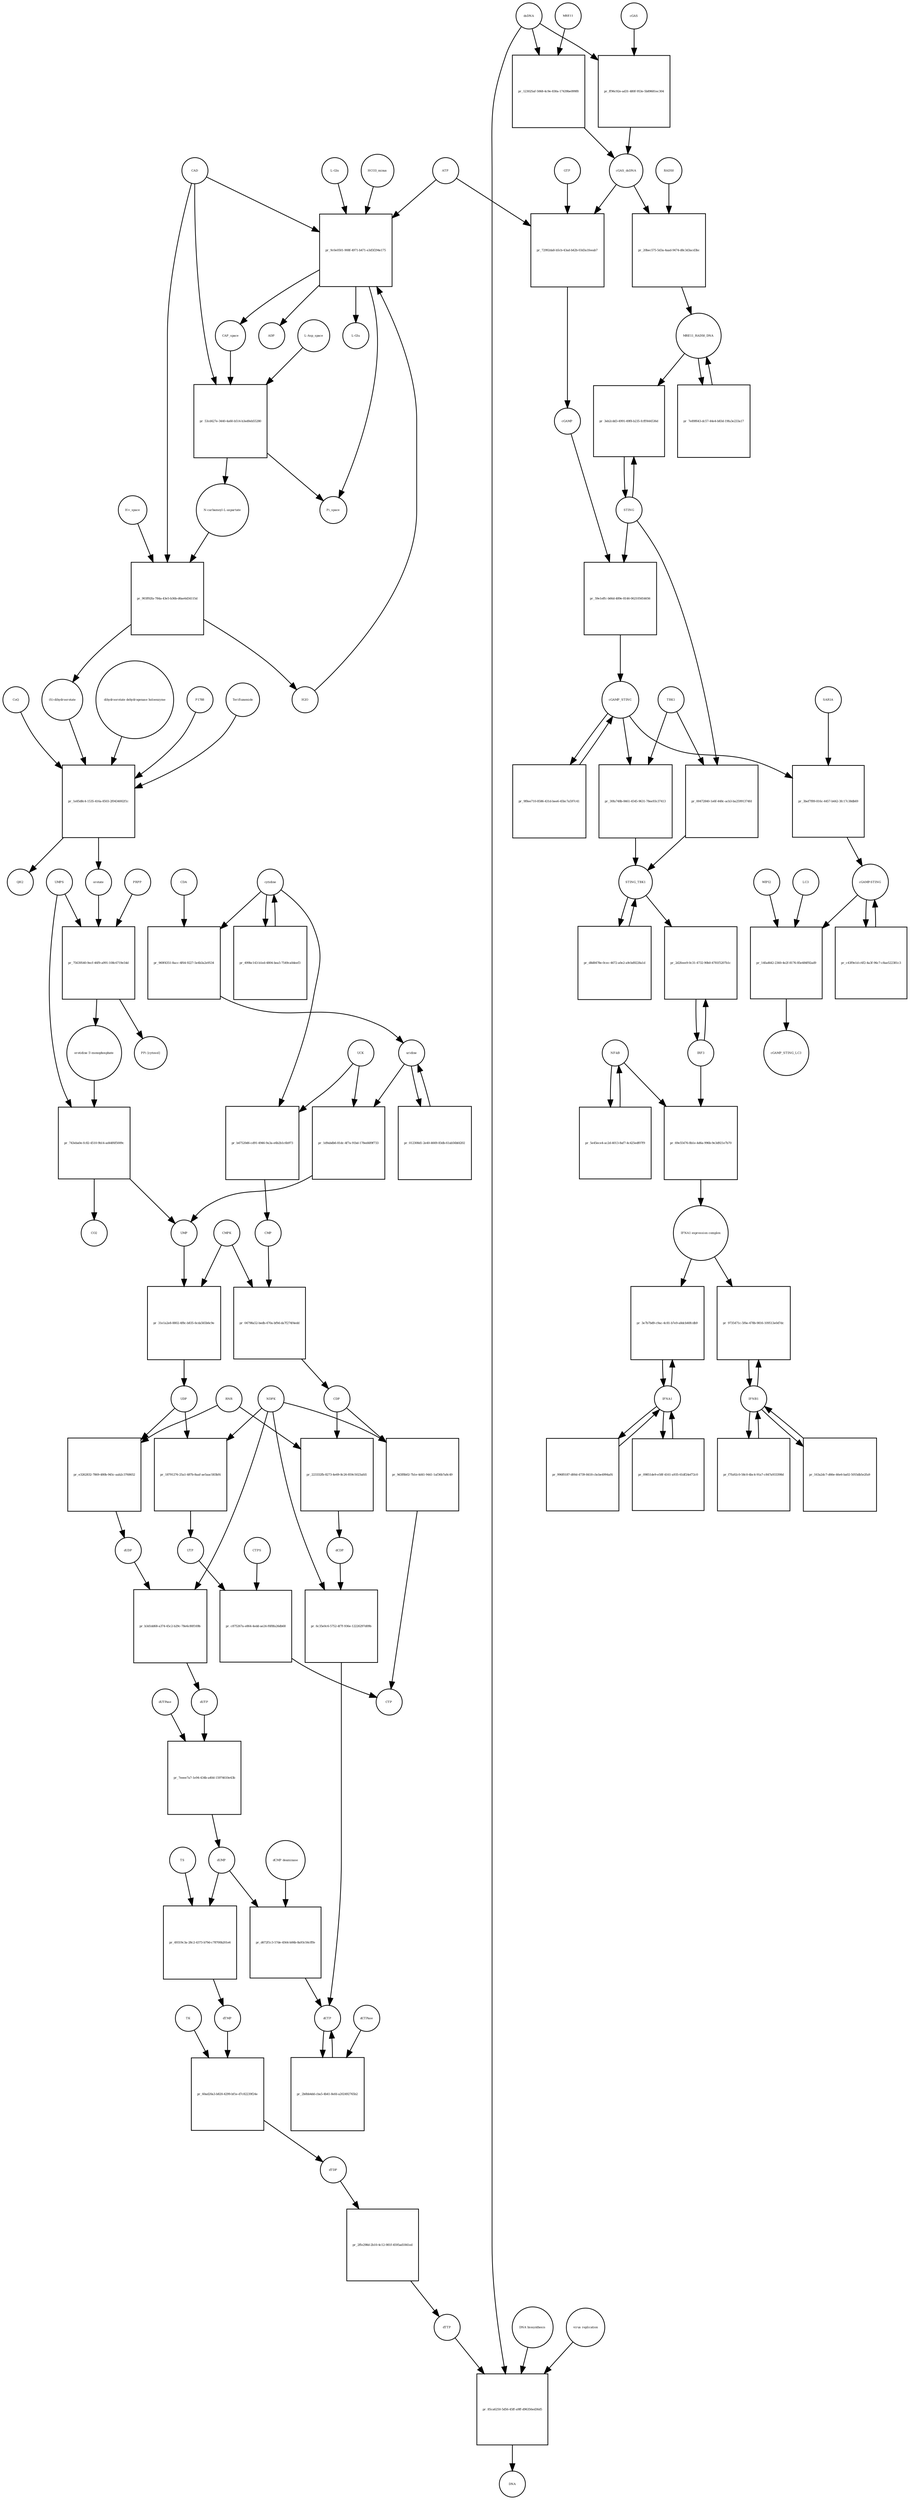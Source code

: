 strict digraph  {
"L-Gln" [annotation="", bipartite=0, cls="simple chemical", fontsize=4, label="L-Gln", shape=circle];
"pr_9c0e0501-908f-4971-b471-e3d5f294e175" [annotation="", bipartite=1, cls=process, fontsize=4, label="pr_9c0e0501-908f-4971-b471-e3d5f294e175", shape=square];
CAP_space [annotation="", bipartite=0, cls="simple chemical", fontsize=4, label=CAP_space, shape=circle];
CAD [annotation="", bipartite=0, cls=macromolecule, fontsize=4, label=CAD, shape=circle];
HCO3_minus [annotation="", bipartite=0, cls="simple chemical", fontsize=4, label=HCO3_minus, shape=circle];
H2O [annotation="", bipartite=0, cls="simple chemical", fontsize=4, label=H2O, shape=circle];
ATP [annotation="", bipartite=0, cls="simple chemical", fontsize=4, label=ATP, shape=circle];
"L-Glu" [annotation="", bipartite=0, cls="simple chemical", fontsize=4, label="L-Glu", shape=circle];
ADP [annotation="", bipartite=0, cls="simple chemical", fontsize=4, label=ADP, shape=circle];
Pi_space [annotation="", bipartite=0, cls="simple chemical", fontsize=4, label=Pi_space, shape=circle];
cytidine [annotation="", bipartite=0, cls="simple chemical", fontsize=4, label=cytidine, shape=circle];
"pr_969f4351-8acc-4f64-9227-5e4b3a2e9534" [annotation="", bipartite=1, cls=process, fontsize=4, label="pr_969f4351-8acc-4f64-9227-5e4b3a2e9534", shape=square];
uridine [annotation="", bipartite=0, cls="simple chemical", fontsize=4, label=uridine, shape=circle];
CDA [annotation="", bipartite=0, cls=macromolecule, fontsize=4, label=CDA, shape=circle];
"pr_1d9abdb6-81dc-4f7a-91bd-178ed489f733" [annotation="", bipartite=1, cls=process, fontsize=4, label="pr_1d9abdb6-81dc-4f7a-91bd-178ed489f733", shape=square];
UMP [annotation="", bipartite=0, cls="simple chemical", fontsize=4, label=UMP, shape=circle];
UCK [annotation="", bipartite=0, cls=macromolecule, fontsize=4, label=UCK, shape=circle];
"pr_b47520d6-cd91-4946-9a3a-e6b2b1c6b973" [annotation="", bipartite=1, cls=process, fontsize=4, label="pr_b47520d6-cd91-4946-9a3a-e6b2b1c6b973", shape=square];
CMP [annotation="", bipartite=0, cls="simple chemical", fontsize=4, label=CMP, shape=circle];
"pr_012308d1-2e40-4669-83db-61ab56bfd202" [annotation="", bipartite=1, cls=process, fontsize=4, label="pr_012308d1-2e40-4669-83db-61ab56bfd202", shape=square];
"pr_499bc143-b1ed-4804-bea5-7549ca0deef3" [annotation="", bipartite=1, cls=process, fontsize=4, label="pr_499bc143-b1ed-4804-bea5-7549ca0deef3", shape=square];
"pr_31e1a2e8-8802-4f8c-b835-6cda565b6c9e" [annotation="", bipartite=1, cls=process, fontsize=4, label="pr_31e1a2e8-8802-4f8c-b835-6cda565b6c9e", shape=square];
UDP [annotation="", bipartite=0, cls="simple chemical", fontsize=4, label=UDP, shape=circle];
CMPK [annotation="", bipartite=0, cls=macromolecule, fontsize=4, label=CMPK, shape=circle];
"pr_04798a52-bedb-470a-bf9d-da7f274f4edd" [annotation="", bipartite=1, cls=process, fontsize=4, label="pr_04798a52-bedb-470a-bf9d-da7f274f4edd", shape=square];
CDP [annotation="", bipartite=0, cls="simple chemical", fontsize=4, label=CDP, shape=circle];
"pr_18791276-25a1-487b-8aaf-ae5aac583bf4" [annotation="", bipartite=1, cls=process, fontsize=4, label="pr_18791276-25a1-487b-8aaf-ae5aac583bf4", shape=square];
UTP [annotation="", bipartite=0, cls="simple chemical", fontsize=4, label=UTP, shape=circle];
NDPK [annotation="", bipartite=0, cls=macromolecule, fontsize=4, label=NDPK, shape=circle];
"pr_9d3f8b02-7b1e-4d41-9441-1af36b7a8c49" [annotation="", bipartite=1, cls=process, fontsize=4, label="pr_9d3f8b02-7b1e-4d41-9441-1af36b7a8c49", shape=square];
CTP [annotation="", bipartite=0, cls="simple chemical", fontsize=4, label=CTP, shape=circle];
"pr_c875267a-e864-4edd-ae24-f6f8fa26db68" [annotation="", bipartite=1, cls=process, fontsize=4, label="pr_c875267a-e864-4edd-ae24-f6f8fa26db68", shape=square];
CTPS [annotation="", bipartite=0, cls=macromolecule, fontsize=4, label=CTPS, shape=circle];
"pr_e3262832-7869-480b-945c-aab2c3768652" [annotation="", bipartite=1, cls=process, fontsize=4, label="pr_e3262832-7869-480b-945c-aab2c3768652", shape=square];
dUDP [annotation="", bipartite=0, cls="simple chemical", fontsize=4, label=dUDP, shape=circle];
RNR [annotation="", bipartite=0, cls=macromolecule, fontsize=4, label=RNR, shape=circle];
"pr_b3d1dd68-a374-45c2-b29c-78e6c80f169b" [annotation="", bipartite=1, cls=process, fontsize=4, label="pr_b3d1dd68-a374-45c2-b29c-78e6c80f169b", shape=square];
dUTP [annotation="", bipartite=0, cls="simple chemical", fontsize=4, label=dUTP, shape=circle];
dCDP [annotation="", bipartite=0, cls="simple chemical", fontsize=4, label=dCDP, shape=circle];
"pr_6c35e0c6-5752-4f7f-936e-12226297d09b" [annotation="", bipartite=1, cls=process, fontsize=4, label="pr_6c35e0c6-5752-4f7f-936e-12226297d09b", shape=square];
dCTP [annotation="", bipartite=0, cls="simple chemical", fontsize=4, label=dCTP, shape=circle];
"pr_223332fb-8273-4e69-8c26-859c5023afd1" [annotation="", bipartite=1, cls=process, fontsize=4, label="pr_223332fb-8273-4e69-8c26-859c5023afd1", shape=square];
"pr_7eeee7a7-1e94-434b-a40d-15974610e43b" [annotation="", bipartite=1, cls=process, fontsize=4, label="pr_7eeee7a7-1e94-434b-a40d-15974610e43b", shape=square];
dUMP [annotation="", bipartite=0, cls="simple chemical", fontsize=4, label=dUMP, shape=circle];
dUTPase [annotation="", bipartite=0, cls=macromolecule, fontsize=4, label=dUTPase, shape=circle];
"pr_2b0bb4dd-cba5-4b41-8efd-a202492765b2" [annotation="", bipartite=1, cls=process, fontsize=4, label="pr_2b0bb4dd-cba5-4b41-8efd-a202492765b2", shape=square];
dCTPase [annotation="", bipartite=0, cls=macromolecule, fontsize=4, label=dCTPase, shape=circle];
"pr_d672f1c3-57de-4564-b06b-8a93c56cfffe" [annotation="", bipartite=1, cls=process, fontsize=4, label="pr_d672f1c3-57de-4564-b06b-8a93c56cfffe", shape=square];
"dCMP deaminase" [annotation="", bipartite=0, cls=macromolecule, fontsize=4, label="dCMP deaminase", shape=circle];
"pr_49319c3a-28c2-4373-b79d-c78700b201e6" [annotation="", bipartite=1, cls=process, fontsize=4, label="pr_49319c3a-28c2-4373-b79d-c78700b201e6", shape=square];
dTMP [annotation="", bipartite=0, cls="simple chemical", fontsize=4, label=dTMP, shape=circle];
TS [annotation="", bipartite=0, cls=macromolecule, fontsize=4, label=TS, shape=circle];
"pr_60ad20a3-b820-4299-bf1e-d7c82239f24e" [annotation="", bipartite=1, cls=process, fontsize=4, label="pr_60ad20a3-b820-4299-bf1e-d7c82239f24e", shape=square];
dTDP [annotation="", bipartite=0, cls="simple chemical", fontsize=4, label=dTDP, shape=circle];
TK [annotation="", bipartite=0, cls=macromolecule, fontsize=4, label=TK, shape=circle];
"pr_2ffe298d-2b10-4c12-981f-4595ad1841ed" [annotation="", bipartite=1, cls=process, fontsize=4, label="pr_2ffe298d-2b10-4c12-981f-4595ad1841ed", shape=square];
dTTP [annotation="", bipartite=0, cls="simple chemical", fontsize=4, label=dTTP, shape=circle];
dsDNA [annotation="", bipartite=0, cls="simple chemical", fontsize=4, label=dsDNA, shape=circle];
"pr_ff96c92e-ad31-480f-953e-5b89681ec304" [annotation="", bipartite=1, cls=process, fontsize=4, label="pr_ff96c92e-ad31-480f-953e-5b89681ec304", shape=square];
cGAS [annotation="", bipartite=0, cls=macromolecule, fontsize=4, label=cGAS, shape=circle];
cGAS_dsDNA [annotation="", bipartite=0, cls=complex, fontsize=4, label=cGAS_dsDNA, shape=circle];
"pr_72992da8-b5cb-43ad-b42b-03d3a1feeab7" [annotation="", bipartite=1, cls=process, fontsize=4, label="pr_72992da8-b5cb-43ad-b42b-03d3a1feeab7", shape=square];
GTP [annotation="", bipartite=0, cls="simple chemical", fontsize=4, label=GTP, shape=circle];
cGAMP [annotation="", bipartite=0, cls="simple chemical", fontsize=4, label=cGAMP, shape=circle];
"pr_59e1effc-b66d-489e-8146-062105654656" [annotation="", bipartite=1, cls=process, fontsize=4, label="pr_59e1effc-b66d-489e-8146-062105654656", shape=square];
STING [annotation="", bipartite=0, cls="macromolecule multimer", fontsize=4, label=STING, shape=circle];
cGAMP_STING [annotation="", bipartite=0, cls=complex, fontsize=4, label=cGAMP_STING, shape=circle];
TBK1 [annotation="", bipartite=0, cls=macromolecule, fontsize=4, label=TBK1, shape=circle];
"pr_30fa748b-8461-4545-9631-78ee93c37413" [annotation="", bipartite=1, cls=process, fontsize=4, label="pr_30fa748b-8461-4545-9631-78ee93c37413", shape=square];
STING_TBK1 [annotation="", bipartite=0, cls=complex, fontsize=4, label=STING_TBK1, shape=circle];
"pr_9f8ee710-8586-431d-bee6-45bc7a597c41" [annotation="", bipartite=1, cls=process, fontsize=4, label="pr_9f8ee710-8586-431d-bee6-45bc7a597c41", shape=square];
"pr_d8d8478e-0cec-4672-a0e2-a9cbd9228a1d" [annotation="", bipartite=1, cls=process, fontsize=4, label="pr_d8d8478e-0cec-4672-a0e2-a9cbd9228a1d", shape=square];
"NF-kB" [annotation="", bipartite=0, cls=complex, fontsize=4, label="NF-kB", shape=circle];
"pr_5e45ece4-ac2d-4013-8af7-4c425edf07f9" [annotation="", bipartite=1, cls=process, fontsize=4, label="pr_5e45ece4-ac2d-4013-8af7-4c425edf07f9", shape=square];
IFNA1 [annotation="", bipartite=0, cls="nucleic acid feature", fontsize=4, label=IFNA1, shape=circle];
"pr_09851de9-e58f-4161-a935-61df24ef72c0" [annotation="", bipartite=1, cls=process, fontsize=4, label="pr_09851de9-e58f-4161-a935-61df24ef72c0", shape=square];
IFNB1 [annotation="", bipartite=0, cls="nucleic acid feature", fontsize=4, label=IFNB1, shape=circle];
"pr_163a2dc7-d66e-46e6-ba02-5055db5e2fa9" [annotation="", bipartite=1, cls=process, fontsize=4, label="pr_163a2dc7-d66e-46e6-ba02-5055db5e2fa9", shape=square];
"pr_996f0187-d00d-4739-8418-cbcbe4994af4" [annotation="", bipartite=1, cls=process, fontsize=4, label="pr_996f0187-d00d-4739-8418-cbcbe4994af4", shape=square];
"pr_f7fa92c0-58c0-4bc4-91a7-c847a933398d" [annotation="", bipartite=1, cls=process, fontsize=4, label="pr_f7fa92c0-58c0-4bc4-91a7-c847a933398d", shape=square];
"pr_9735471c-5f6e-478b-9816-109513e0d7dc" [annotation="", bipartite=1, cls=process, fontsize=4, label="pr_9735471c-5f6e-478b-9816-109513e0d7dc", shape=square];
"IFNA1 expression complex" [annotation="", bipartite=0, cls=complex, fontsize=4, label="IFNA1 expression complex", shape=circle];
"cGAMP-STING" [annotation="", bipartite=0, cls=complex, fontsize=4, label="cGAMP-STING", shape=circle];
"pr_c43f9e1d-c6f2-4a3f-96c7-c8ae522381c3" [annotation="", bipartite=1, cls=process, fontsize=4, label="pr_c43f9e1d-c6f2-4a3f-96c7-c8ae522381c3", shape=square];
"pr_123025af-5068-4c9e-830a-17439be099f8" [annotation="", bipartite=1, cls=process, fontsize=4, label="pr_123025af-5068-4c9e-830a-17439be099f8", shape=square];
MRE11 [annotation="", bipartite=0, cls="macromolecule multimer", fontsize=4, label=MRE11, shape=circle];
RAD50 [annotation="", bipartite=0, cls="macromolecule multimer", fontsize=4, label=RAD50, shape=circle];
"pr_20bec575-5d3a-4aad-9474-d8c3d3acd3bc" [annotation="", bipartite=1, cls=process, fontsize=4, label="pr_20bec575-5d3a-4aad-9474-d8c3d3acd3bc", shape=square];
MRE11_RAD50_DNA [annotation="", bipartite=0, cls=complex, fontsize=4, label=MRE11_RAD50_DNA, shape=circle];
IRF3 [annotation="", bipartite=0, cls="macromolecule multimer", fontsize=4, label=IRF3, shape=circle];
"pr_2d2feee9-0c31-4732-90b0-4781f5207b1c" [annotation="", bipartite=1, cls=process, fontsize=4, label="pr_2d2feee9-0c31-4732-90b0-4781f5207b1c", shape=square];
"pr_3bef7f89-816c-4457-b442-3fc17c38db69" [annotation="", bipartite=1, cls=process, fontsize=4, label="pr_3bef7f89-816c-4457-b442-3fc17c38db69", shape=square];
SAR1A [annotation="", bipartite=0, cls=macromolecule, fontsize=4, label=SAR1A, shape=circle];
"pr_14fad642-2360-4e2f-8176-85e484f92ad9" [annotation="", bipartite=1, cls=process, fontsize=4, label="pr_14fad642-2360-4e2f-8176-85e484f92ad9", shape=square];
LC3 [annotation="", bipartite=0, cls=macromolecule, fontsize=4, label=LC3, shape=circle];
cGAMP_STING_LC3 [annotation="", bipartite=0, cls=complex, fontsize=4, label=cGAMP_STING_LC3, shape=circle];
WIPI2 [annotation="", bipartite=0, cls=macromolecule, fontsize=4, label=WIPI2, shape=circle];
"pr_3eb2cdd3-4991-49f8-b235-fcfff444536d" [annotation="", bipartite=1, cls=process, fontsize=4, label="pr_3eb2cdd3-4991-49f8-b235-fcfff444536d", shape=square];
"pr_00472840-1e6f-448c-acb3-ba25991374fd" [annotation="", bipartite=1, cls=process, fontsize=4, label="pr_00472840-1e6f-448c-acb3-ba25991374fd", shape=square];
"pr_7e89f643-dc57-44e4-b83d-19fa3e233a17" [annotation="", bipartite=1, cls=process, fontsize=4, label="pr_7e89f643-dc57-44e4-b83d-19fa3e233a17", shape=square];
"pr_53cd427e-3440-4a60-b514-b3ed0eb55280" [annotation="", bipartite=1, cls=process, fontsize=4, label="pr_53cd427e-3440-4a60-b514-b3ed0eb55280", shape=square];
"N-carbamoyl-L-aspartate" [annotation="", bipartite=0, cls="simple chemical", fontsize=4, label="N-carbamoyl-L-aspartate", shape=circle];
"L-Asp_space" [annotation="", bipartite=0, cls="simple chemical", fontsize=4, label="L-Asp_space", shape=circle];
"pr_903f92fa-784a-43e5-b36b-d6ae6d34115d" [annotation="", bipartite=1, cls=process, fontsize=4, label="pr_903f92fa-784a-43e5-b36b-d6ae6d34115d", shape=square];
"(S)-dihydroorotate" [annotation="", bipartite=0, cls="simple chemical", fontsize=4, label="(S)-dihydroorotate", shape=circle];
"H+_space" [annotation="", bipartite=0, cls="simple chemical", fontsize=4, label="H+_space", shape=circle];
"pr_1e85d8c4-1535-416a-8503-2f0434002f1c" [annotation="", bipartite=1, cls=process, fontsize=4, label="pr_1e85d8c4-1535-416a-8503-2f0434002f1c", shape=square];
orotate [annotation="", bipartite=0, cls="simple chemical", fontsize=4, label=orotate, shape=circle];
"dihydroorotate dehydrogenase holoenzyme" [annotation="", bipartite=0, cls="simple chemical", fontsize=4, label="dihydroorotate dehydrogenase holoenzyme", shape=circle];
P1788 [annotation="", bipartite=0, cls="simple chemical", fontsize=4, label=P1788, shape=circle];
Teriflunomide [annotation="", bipartite=0, cls="simple chemical", fontsize=4, label=Teriflunomide, shape=circle];
CoQ [annotation="", bipartite=0, cls="simple chemical", fontsize=4, label=CoQ, shape=circle];
QH2 [annotation="", bipartite=0, cls="simple chemical", fontsize=4, label=QH2, shape=circle];
"pr_75639540-9ecf-46f9-a991-108c6719e54d" [annotation="", bipartite=1, cls=process, fontsize=4, label="pr_75639540-9ecf-46f9-a991-108c6719e54d", shape=square];
"orotidine 5'-monophosphate" [annotation="", bipartite=0, cls="simple chemical", fontsize=4, label="orotidine 5'-monophosphate", shape=circle];
UMPS [annotation="", bipartite=0, cls="macromolecule multimer", fontsize=4, label=UMPS, shape=circle];
PRPP [annotation="", bipartite=0, cls="simple chemical", fontsize=4, label=PRPP, shape=circle];
"PPi [cytosol]" [annotation="", bipartite=0, cls="simple chemical", fontsize=4, label="PPi [cytosol]", shape=circle];
"pr_743eba0e-fc82-4510-9b14-ad44f6f5009c" [annotation="", bipartite=1, cls=process, fontsize=4, label="pr_743eba0e-fc82-4510-9b14-ad44f6f5009c", shape=square];
CO2 [annotation="", bipartite=0, cls="simple chemical", fontsize=4, label=CO2, shape=circle];
"pr_85ca6250-5d56-45ff-a9ff-d96356ed36d5" [annotation="", bipartite=1, cls=process, fontsize=4, label="pr_85ca6250-5d56-45ff-a9ff-d96356ed36d5", shape=square];
DNA [annotation="", bipartite=0, cls="nucleic acid feature", fontsize=4, label=DNA, shape=circle];
"DNA biosynthesis" [annotation="urn_miriam_obo.go_GO%3A0071897", bipartite=0, cls=phenotype, fontsize=4, label="DNA biosynthesis", shape=circle];
"virus replication" [annotation="", bipartite=0, cls=phenotype, fontsize=4, label="virus replication", shape=circle];
"pr_3e7b7bd9-c9ac-4c81-b7e9-a8dcb40fcdb9" [annotation="", bipartite=1, cls=process, fontsize=4, label="pr_3e7b7bd9-c9ac-4c81-b7e9-a8dcb40fcdb9", shape=square];
"pr_69e55476-8b1e-4d6a-996b-9e3d921e7b70" [annotation="", bipartite=1, cls=process, fontsize=4, label="pr_69e55476-8b1e-4d6a-996b-9e3d921e7b70", shape=square];
"L-Gln" -> "pr_9c0e0501-908f-4971-b471-e3d5f294e175"  [annotation="", interaction_type=consumption];
"pr_9c0e0501-908f-4971-b471-e3d5f294e175" -> CAP_space  [annotation="", interaction_type=production];
"pr_9c0e0501-908f-4971-b471-e3d5f294e175" -> "L-Glu"  [annotation="", interaction_type=production];
"pr_9c0e0501-908f-4971-b471-e3d5f294e175" -> ADP  [annotation="", interaction_type=production];
"pr_9c0e0501-908f-4971-b471-e3d5f294e175" -> Pi_space  [annotation="", interaction_type=production];
CAP_space -> "pr_53cd427e-3440-4a60-b514-b3ed0eb55280"  [annotation="", interaction_type=consumption];
CAD -> "pr_9c0e0501-908f-4971-b471-e3d5f294e175"  [annotation=urn_miriam_reactome_REACT_1698, interaction_type=catalysis];
CAD -> "pr_53cd427e-3440-4a60-b514-b3ed0eb55280"  [annotation=urn_miriam_reactome_REACT_1698, interaction_type=catalysis];
CAD -> "pr_903f92fa-784a-43e5-b36b-d6ae6d34115d"  [annotation=urn_miriam_reactome_REACT_1698, interaction_type=catalysis];
HCO3_minus -> "pr_9c0e0501-908f-4971-b471-e3d5f294e175"  [annotation="", interaction_type=consumption];
H2O -> "pr_9c0e0501-908f-4971-b471-e3d5f294e175"  [annotation="", interaction_type=consumption];
ATP -> "pr_9c0e0501-908f-4971-b471-e3d5f294e175"  [annotation="", interaction_type=consumption];
ATP -> "pr_72992da8-b5cb-43ad-b42b-03d3a1feeab7"  [annotation="", interaction_type=consumption];
cytidine -> "pr_969f4351-8acc-4f64-9227-5e4b3a2e9534"  [annotation="", interaction_type=consumption];
cytidine -> "pr_b47520d6-cd91-4946-9a3a-e6b2b1c6b973"  [annotation="", interaction_type=consumption];
cytidine -> "pr_499bc143-b1ed-4804-bea5-7549ca0deef3"  [annotation="", interaction_type=consumption];
"pr_969f4351-8acc-4f64-9227-5e4b3a2e9534" -> uridine  [annotation="", interaction_type=production];
uridine -> "pr_1d9abdb6-81dc-4f7a-91bd-178ed489f733"  [annotation="", interaction_type=consumption];
uridine -> "pr_012308d1-2e40-4669-83db-61ab56bfd202"  [annotation="", interaction_type=consumption];
CDA -> "pr_969f4351-8acc-4f64-9227-5e4b3a2e9534"  [annotation="", interaction_type=catalysis];
"pr_1d9abdb6-81dc-4f7a-91bd-178ed489f733" -> UMP  [annotation="", interaction_type=production];
UMP -> "pr_31e1a2e8-8802-4f8c-b835-6cda565b6c9e"  [annotation="", interaction_type=consumption];
UCK -> "pr_1d9abdb6-81dc-4f7a-91bd-178ed489f733"  [annotation="", interaction_type=catalysis];
UCK -> "pr_b47520d6-cd91-4946-9a3a-e6b2b1c6b973"  [annotation="", interaction_type=catalysis];
"pr_b47520d6-cd91-4946-9a3a-e6b2b1c6b973" -> CMP  [annotation="", interaction_type=production];
CMP -> "pr_04798a52-bedb-470a-bf9d-da7f274f4edd"  [annotation="", interaction_type=consumption];
"pr_012308d1-2e40-4669-83db-61ab56bfd202" -> uridine  [annotation="", interaction_type=production];
"pr_499bc143-b1ed-4804-bea5-7549ca0deef3" -> cytidine  [annotation="", interaction_type=production];
"pr_31e1a2e8-8802-4f8c-b835-6cda565b6c9e" -> UDP  [annotation="", interaction_type=production];
UDP -> "pr_18791276-25a1-487b-8aaf-ae5aac583bf4"  [annotation="", interaction_type=consumption];
UDP -> "pr_e3262832-7869-480b-945c-aab2c3768652"  [annotation="", interaction_type=consumption];
CMPK -> "pr_31e1a2e8-8802-4f8c-b835-6cda565b6c9e"  [annotation="", interaction_type=catalysis];
CMPK -> "pr_04798a52-bedb-470a-bf9d-da7f274f4edd"  [annotation="", interaction_type=catalysis];
"pr_04798a52-bedb-470a-bf9d-da7f274f4edd" -> CDP  [annotation="", interaction_type=production];
CDP -> "pr_9d3f8b02-7b1e-4d41-9441-1af36b7a8c49"  [annotation="", interaction_type=consumption];
CDP -> "pr_223332fb-8273-4e69-8c26-859c5023afd1"  [annotation="", interaction_type=consumption];
"pr_18791276-25a1-487b-8aaf-ae5aac583bf4" -> UTP  [annotation="", interaction_type=production];
UTP -> "pr_c875267a-e864-4edd-ae24-f6f8fa26db68"  [annotation="", interaction_type=consumption];
NDPK -> "pr_18791276-25a1-487b-8aaf-ae5aac583bf4"  [annotation="", interaction_type=catalysis];
NDPK -> "pr_9d3f8b02-7b1e-4d41-9441-1af36b7a8c49"  [annotation="", interaction_type=catalysis];
NDPK -> "pr_b3d1dd68-a374-45c2-b29c-78e6c80f169b"  [annotation="", interaction_type=catalysis];
NDPK -> "pr_6c35e0c6-5752-4f7f-936e-12226297d09b"  [annotation="", interaction_type=catalysis];
"pr_9d3f8b02-7b1e-4d41-9441-1af36b7a8c49" -> CTP  [annotation="", interaction_type=production];
"pr_c875267a-e864-4edd-ae24-f6f8fa26db68" -> CTP  [annotation="", interaction_type=production];
CTPS -> "pr_c875267a-e864-4edd-ae24-f6f8fa26db68"  [annotation="", interaction_type=catalysis];
"pr_e3262832-7869-480b-945c-aab2c3768652" -> dUDP  [annotation="", interaction_type=production];
dUDP -> "pr_b3d1dd68-a374-45c2-b29c-78e6c80f169b"  [annotation="", interaction_type=consumption];
RNR -> "pr_e3262832-7869-480b-945c-aab2c3768652"  [annotation="", interaction_type=catalysis];
RNR -> "pr_223332fb-8273-4e69-8c26-859c5023afd1"  [annotation="", interaction_type=catalysis];
"pr_b3d1dd68-a374-45c2-b29c-78e6c80f169b" -> dUTP  [annotation="", interaction_type=production];
dUTP -> "pr_7eeee7a7-1e94-434b-a40d-15974610e43b"  [annotation="", interaction_type=consumption];
dCDP -> "pr_6c35e0c6-5752-4f7f-936e-12226297d09b"  [annotation="", interaction_type=consumption];
"pr_6c35e0c6-5752-4f7f-936e-12226297d09b" -> dCTP  [annotation="", interaction_type=production];
dCTP -> "pr_2b0bb4dd-cba5-4b41-8efd-a202492765b2"  [annotation="", interaction_type=consumption];
"pr_223332fb-8273-4e69-8c26-859c5023afd1" -> dCDP  [annotation="", interaction_type=production];
"pr_7eeee7a7-1e94-434b-a40d-15974610e43b" -> dUMP  [annotation="", interaction_type=production];
dUMP -> "pr_d672f1c3-57de-4564-b06b-8a93c56cfffe"  [annotation="", interaction_type=consumption];
dUMP -> "pr_49319c3a-28c2-4373-b79d-c78700b201e6"  [annotation="", interaction_type=consumption];
dUTPase -> "pr_7eeee7a7-1e94-434b-a40d-15974610e43b"  [annotation="", interaction_type=catalysis];
"pr_2b0bb4dd-cba5-4b41-8efd-a202492765b2" -> dCTP  [annotation="", interaction_type=production];
dCTPase -> "pr_2b0bb4dd-cba5-4b41-8efd-a202492765b2"  [annotation="", interaction_type=catalysis];
"pr_d672f1c3-57de-4564-b06b-8a93c56cfffe" -> dCTP  [annotation="", interaction_type=production];
"dCMP deaminase" -> "pr_d672f1c3-57de-4564-b06b-8a93c56cfffe"  [annotation="", interaction_type=catalysis];
"pr_49319c3a-28c2-4373-b79d-c78700b201e6" -> dTMP  [annotation="", interaction_type=production];
dTMP -> "pr_60ad20a3-b820-4299-bf1e-d7c82239f24e"  [annotation="", interaction_type=consumption];
TS -> "pr_49319c3a-28c2-4373-b79d-c78700b201e6"  [annotation="", interaction_type=catalysis];
"pr_60ad20a3-b820-4299-bf1e-d7c82239f24e" -> dTDP  [annotation="", interaction_type=production];
dTDP -> "pr_2ffe298d-2b10-4c12-981f-4595ad1841ed"  [annotation="", interaction_type=consumption];
TK -> "pr_60ad20a3-b820-4299-bf1e-d7c82239f24e"  [annotation="", interaction_type=catalysis];
"pr_2ffe298d-2b10-4c12-981f-4595ad1841ed" -> dTTP  [annotation="", interaction_type=production];
dTTP -> "pr_85ca6250-5d56-45ff-a9ff-d96356ed36d5"  [annotation="", interaction_type=consumption];
dsDNA -> "pr_ff96c92e-ad31-480f-953e-5b89681ec304"  [annotation="", interaction_type=consumption];
dsDNA -> "pr_123025af-5068-4c9e-830a-17439be099f8"  [annotation="", interaction_type=consumption];
dsDNA -> "pr_85ca6250-5d56-45ff-a9ff-d96356ed36d5"  [annotation="", interaction_type=consumption];
"pr_ff96c92e-ad31-480f-953e-5b89681ec304" -> cGAS_dsDNA  [annotation="", interaction_type=production];
cGAS -> "pr_ff96c92e-ad31-480f-953e-5b89681ec304"  [annotation="", interaction_type=consumption];
cGAS_dsDNA -> "pr_72992da8-b5cb-43ad-b42b-03d3a1feeab7"  [annotation="", interaction_type=catalysis];
cGAS_dsDNA -> "pr_20bec575-5d3a-4aad-9474-d8c3d3acd3bc"  [annotation="", interaction_type=consumption];
"pr_72992da8-b5cb-43ad-b42b-03d3a1feeab7" -> cGAMP  [annotation="", interaction_type=production];
GTP -> "pr_72992da8-b5cb-43ad-b42b-03d3a1feeab7"  [annotation="", interaction_type=consumption];
cGAMP -> "pr_59e1effc-b66d-489e-8146-062105654656"  [annotation="", interaction_type=consumption];
"pr_59e1effc-b66d-489e-8146-062105654656" -> cGAMP_STING  [annotation="", interaction_type=production];
STING -> "pr_59e1effc-b66d-489e-8146-062105654656"  [annotation="", interaction_type=consumption];
STING -> "pr_3eb2cdd3-4991-49f8-b235-fcfff444536d"  [annotation="", interaction_type=consumption];
STING -> "pr_00472840-1e6f-448c-acb3-ba25991374fd"  [annotation="", interaction_type=consumption];
cGAMP_STING -> "pr_30fa748b-8461-4545-9631-78ee93c37413"  [annotation="", interaction_type=consumption];
cGAMP_STING -> "pr_9f8ee710-8586-431d-bee6-45bc7a597c41"  [annotation="", interaction_type=consumption];
cGAMP_STING -> "pr_3bef7f89-816c-4457-b442-3fc17c38db69"  [annotation="", interaction_type=consumption];
TBK1 -> "pr_30fa748b-8461-4545-9631-78ee93c37413"  [annotation="", interaction_type=consumption];
TBK1 -> "pr_00472840-1e6f-448c-acb3-ba25991374fd"  [annotation="", interaction_type=consumption];
"pr_30fa748b-8461-4545-9631-78ee93c37413" -> STING_TBK1  [annotation="", interaction_type=production];
STING_TBK1 -> "pr_d8d8478e-0cec-4672-a0e2-a9cbd9228a1d"  [annotation="", interaction_type=consumption];
STING_TBK1 -> "pr_2d2feee9-0c31-4732-90b0-4781f5207b1c"  [annotation="", interaction_type=catalysis];
"pr_9f8ee710-8586-431d-bee6-45bc7a597c41" -> cGAMP_STING  [annotation="", interaction_type=production];
"pr_d8d8478e-0cec-4672-a0e2-a9cbd9228a1d" -> STING_TBK1  [annotation="", interaction_type=production];
"NF-kB" -> "pr_5e45ece4-ac2d-4013-8af7-4c425edf07f9"  [annotation="", interaction_type=consumption];
"NF-kB" -> "pr_69e55476-8b1e-4d6a-996b-9e3d921e7b70"  [annotation="", interaction_type=consumption];
"pr_5e45ece4-ac2d-4013-8af7-4c425edf07f9" -> "NF-kB"  [annotation="", interaction_type=production];
IFNA1 -> "pr_09851de9-e58f-4161-a935-61df24ef72c0"  [annotation="", interaction_type=consumption];
IFNA1 -> "pr_996f0187-d00d-4739-8418-cbcbe4994af4"  [annotation="", interaction_type=consumption];
IFNA1 -> "pr_3e7b7bd9-c9ac-4c81-b7e9-a8dcb40fcdb9"  [annotation="", interaction_type=consumption];
"pr_09851de9-e58f-4161-a935-61df24ef72c0" -> IFNA1  [annotation="", interaction_type=production];
IFNB1 -> "pr_163a2dc7-d66e-46e6-ba02-5055db5e2fa9"  [annotation="", interaction_type=consumption];
IFNB1 -> "pr_f7fa92c0-58c0-4bc4-91a7-c847a933398d"  [annotation="", interaction_type=consumption];
IFNB1 -> "pr_9735471c-5f6e-478b-9816-109513e0d7dc"  [annotation="", interaction_type=consumption];
"pr_163a2dc7-d66e-46e6-ba02-5055db5e2fa9" -> IFNB1  [annotation="", interaction_type=production];
"pr_996f0187-d00d-4739-8418-cbcbe4994af4" -> IFNA1  [annotation="", interaction_type=production];
"pr_f7fa92c0-58c0-4bc4-91a7-c847a933398d" -> IFNB1  [annotation="", interaction_type=production];
"pr_9735471c-5f6e-478b-9816-109513e0d7dc" -> IFNB1  [annotation="", interaction_type=production];
"IFNA1 expression complex" -> "pr_9735471c-5f6e-478b-9816-109513e0d7dc"  [annotation="", interaction_type=stimulation];
"IFNA1 expression complex" -> "pr_3e7b7bd9-c9ac-4c81-b7e9-a8dcb40fcdb9"  [annotation="", interaction_type=stimulation];
"cGAMP-STING" -> "pr_c43f9e1d-c6f2-4a3f-96c7-c8ae522381c3"  [annotation="", interaction_type=consumption];
"cGAMP-STING" -> "pr_14fad642-2360-4e2f-8176-85e484f92ad9"  [annotation="", interaction_type=consumption];
"pr_c43f9e1d-c6f2-4a3f-96c7-c8ae522381c3" -> "cGAMP-STING"  [annotation="", interaction_type=production];
"pr_123025af-5068-4c9e-830a-17439be099f8" -> cGAS_dsDNA  [annotation="", interaction_type=production];
MRE11 -> "pr_123025af-5068-4c9e-830a-17439be099f8"  [annotation="", interaction_type=consumption];
RAD50 -> "pr_20bec575-5d3a-4aad-9474-d8c3d3acd3bc"  [annotation="", interaction_type=consumption];
"pr_20bec575-5d3a-4aad-9474-d8c3d3acd3bc" -> MRE11_RAD50_DNA  [annotation="", interaction_type=production];
MRE11_RAD50_DNA -> "pr_3eb2cdd3-4991-49f8-b235-fcfff444536d"  [annotation="", interaction_type=catalysis];
MRE11_RAD50_DNA -> "pr_7e89f643-dc57-44e4-b83d-19fa3e233a17"  [annotation="", interaction_type=consumption];
IRF3 -> "pr_2d2feee9-0c31-4732-90b0-4781f5207b1c"  [annotation="", interaction_type=consumption];
IRF3 -> "pr_69e55476-8b1e-4d6a-996b-9e3d921e7b70"  [annotation="", interaction_type=consumption];
"pr_2d2feee9-0c31-4732-90b0-4781f5207b1c" -> IRF3  [annotation="", interaction_type=production];
"pr_3bef7f89-816c-4457-b442-3fc17c38db69" -> "cGAMP-STING"  [annotation="", interaction_type=production];
SAR1A -> "pr_3bef7f89-816c-4457-b442-3fc17c38db69"  [annotation="", interaction_type=catalysis];
"pr_14fad642-2360-4e2f-8176-85e484f92ad9" -> cGAMP_STING_LC3  [annotation="", interaction_type=production];
LC3 -> "pr_14fad642-2360-4e2f-8176-85e484f92ad9"  [annotation="", interaction_type=consumption];
WIPI2 -> "pr_14fad642-2360-4e2f-8176-85e484f92ad9"  [annotation="", interaction_type=catalysis];
"pr_3eb2cdd3-4991-49f8-b235-fcfff444536d" -> STING  [annotation="", interaction_type=production];
"pr_00472840-1e6f-448c-acb3-ba25991374fd" -> STING_TBK1  [annotation="", interaction_type=production];
"pr_7e89f643-dc57-44e4-b83d-19fa3e233a17" -> MRE11_RAD50_DNA  [annotation="", interaction_type=production];
"pr_53cd427e-3440-4a60-b514-b3ed0eb55280" -> "N-carbamoyl-L-aspartate"  [annotation="", interaction_type=production];
"pr_53cd427e-3440-4a60-b514-b3ed0eb55280" -> Pi_space  [annotation="", interaction_type=production];
"N-carbamoyl-L-aspartate" -> "pr_903f92fa-784a-43e5-b36b-d6ae6d34115d"  [annotation="", interaction_type=consumption];
"L-Asp_space" -> "pr_53cd427e-3440-4a60-b514-b3ed0eb55280"  [annotation="", interaction_type=consumption];
"pr_903f92fa-784a-43e5-b36b-d6ae6d34115d" -> "(S)-dihydroorotate"  [annotation="", interaction_type=production];
"pr_903f92fa-784a-43e5-b36b-d6ae6d34115d" -> H2O  [annotation="", interaction_type=production];
"(S)-dihydroorotate" -> "pr_1e85d8c4-1535-416a-8503-2f0434002f1c"  [annotation="", interaction_type=consumption];
"H+_space" -> "pr_903f92fa-784a-43e5-b36b-d6ae6d34115d"  [annotation="", interaction_type=consumption];
"pr_1e85d8c4-1535-416a-8503-2f0434002f1c" -> orotate  [annotation="", interaction_type=production];
"pr_1e85d8c4-1535-416a-8503-2f0434002f1c" -> QH2  [annotation="", interaction_type=production];
orotate -> "pr_75639540-9ecf-46f9-a991-108c6719e54d"  [annotation="", interaction_type=consumption];
"dihydroorotate dehydrogenase holoenzyme" -> "pr_1e85d8c4-1535-416a-8503-2f0434002f1c"  [annotation=urn_miriam_reactome_REACT_1698, interaction_type=catalysis];
P1788 -> "pr_1e85d8c4-1535-416a-8503-2f0434002f1c"  [annotation=urn_miriam_reactome_REACT_1698, interaction_type=inhibition];
Teriflunomide -> "pr_1e85d8c4-1535-416a-8503-2f0434002f1c"  [annotation=urn_miriam_reactome_REACT_1698, interaction_type=inhibition];
CoQ -> "pr_1e85d8c4-1535-416a-8503-2f0434002f1c"  [annotation="", interaction_type=consumption];
"pr_75639540-9ecf-46f9-a991-108c6719e54d" -> "orotidine 5'-monophosphate"  [annotation="", interaction_type=production];
"pr_75639540-9ecf-46f9-a991-108c6719e54d" -> "PPi [cytosol]"  [annotation="", interaction_type=production];
"orotidine 5'-monophosphate" -> "pr_743eba0e-fc82-4510-9b14-ad44f6f5009c"  [annotation="", interaction_type=consumption];
UMPS -> "pr_75639540-9ecf-46f9-a991-108c6719e54d"  [annotation=urn_miriam_reactome_REACT_1698, interaction_type=catalysis];
UMPS -> "pr_743eba0e-fc82-4510-9b14-ad44f6f5009c"  [annotation=urn_miriam_reactome_REACT_1698, interaction_type=catalysis];
PRPP -> "pr_75639540-9ecf-46f9-a991-108c6719e54d"  [annotation="", interaction_type=consumption];
"pr_743eba0e-fc82-4510-9b14-ad44f6f5009c" -> UMP  [annotation="", interaction_type=production];
"pr_743eba0e-fc82-4510-9b14-ad44f6f5009c" -> CO2  [annotation="", interaction_type=production];
"pr_85ca6250-5d56-45ff-a9ff-d96356ed36d5" -> DNA  [annotation="", interaction_type=production];
"DNA biosynthesis" -> "pr_85ca6250-5d56-45ff-a9ff-d96356ed36d5"  [annotation="", interaction_type=catalysis];
"virus replication" -> "pr_85ca6250-5d56-45ff-a9ff-d96356ed36d5"  [annotation="", interaction_type=inhibition];
"pr_3e7b7bd9-c9ac-4c81-b7e9-a8dcb40fcdb9" -> IFNA1  [annotation="", interaction_type=production];
"pr_69e55476-8b1e-4d6a-996b-9e3d921e7b70" -> "IFNA1 expression complex"  [annotation="", interaction_type=production];
}
